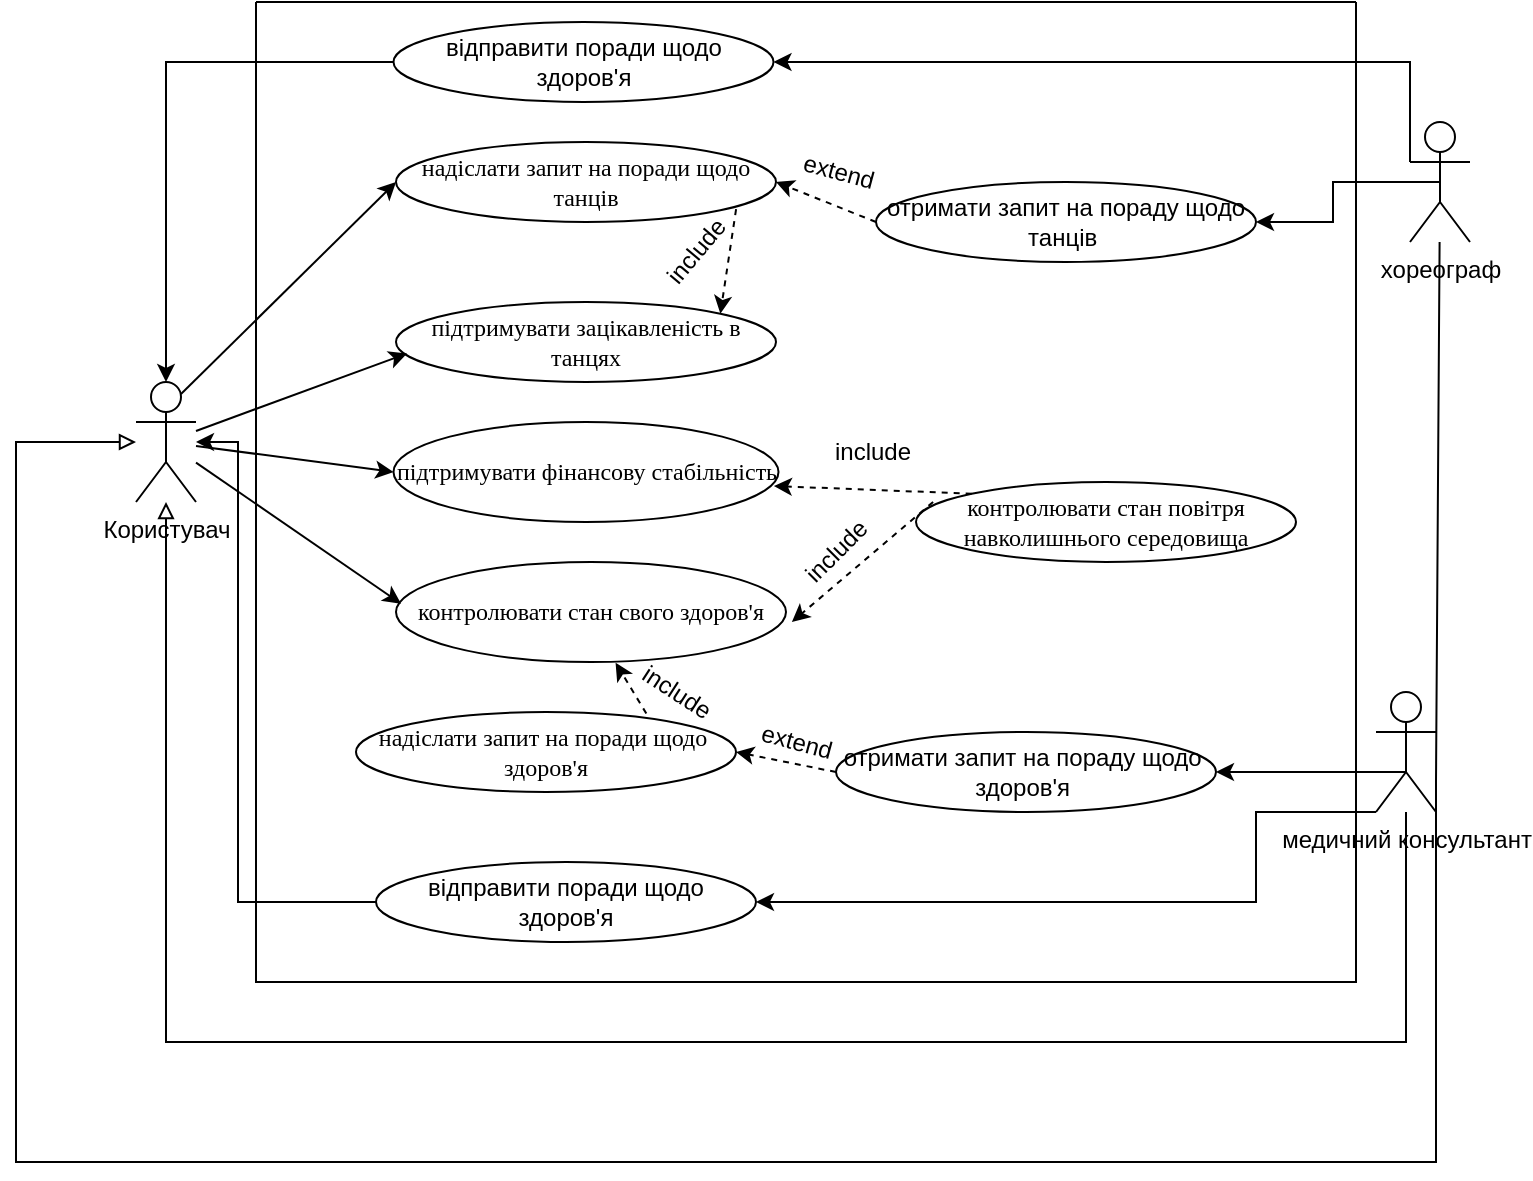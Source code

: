 <mxfile version="21.6.5" type="device">
  <diagram name="Страница — 1" id="wS0a-E_ivv_yOe_8BlFn">
    <mxGraphModel dx="1418" dy="828" grid="1" gridSize="10" guides="1" tooltips="1" connect="1" arrows="1" fold="1" page="1" pageScale="1" pageWidth="827" pageHeight="1169" math="0" shadow="0">
      <root>
        <mxCell id="0" />
        <mxCell id="1" parent="0" />
        <mxCell id="iGe3nFgzR7R-XXRQcmDe-5" value="Користувач" style="shape=umlActor;verticalLabelPosition=bottom;verticalAlign=top;html=1;outlineConnect=0;" parent="1" vertex="1">
          <mxGeometry x="160" y="430" width="30" height="60" as="geometry" />
        </mxCell>
        <mxCell id="iGe3nFgzR7R-XXRQcmDe-6" value="підтримувати зацікавленість в танцях" style="ellipse;whiteSpace=wrap;html=1;fontFamily=Times New Roman;" parent="1" vertex="1">
          <mxGeometry x="290" y="390" width="190" height="40" as="geometry" />
        </mxCell>
        <mxCell id="iGe3nFgzR7R-XXRQcmDe-7" value="підтримувати фінансову стабільність" style="ellipse;whiteSpace=wrap;html=1;fontFamily=Times New Roman;" parent="1" vertex="1">
          <mxGeometry x="288.75" y="450" width="192.5" height="50" as="geometry" />
        </mxCell>
        <mxCell id="iGe3nFgzR7R-XXRQcmDe-8" value="контролювати стан свого здоров&#39;я" style="ellipse;whiteSpace=wrap;html=1;fontFamily=Times New Roman;" parent="1" vertex="1">
          <mxGeometry x="290" y="520" width="195" height="50" as="geometry" />
        </mxCell>
        <mxCell id="iGe3nFgzR7R-XXRQcmDe-9" value="контролювати стан повітря навколишнього середовища" style="ellipse;whiteSpace=wrap;html=1;fontFamily=Times New Roman;" parent="1" vertex="1">
          <mxGeometry x="550" y="480" width="190" height="40" as="geometry" />
        </mxCell>
        <mxCell id="iGe3nFgzR7R-XXRQcmDe-11" value="" style="endArrow=classic;html=1;rounded=0;exitX=0.045;exitY=0.25;exitDx=0;exitDy=0;exitPerimeter=0;entryX=1.015;entryY=0.6;entryDx=0;entryDy=0;entryPerimeter=0;dashed=1;" parent="1" source="iGe3nFgzR7R-XXRQcmDe-9" target="iGe3nFgzR7R-XXRQcmDe-8" edge="1">
          <mxGeometry width="50" height="50" relative="1" as="geometry">
            <mxPoint x="370" y="520" as="sourcePoint" />
            <mxPoint x="420" y="470" as="targetPoint" />
          </mxGeometry>
        </mxCell>
        <mxCell id="iGe3nFgzR7R-XXRQcmDe-12" value="include" style="text;html=1;align=center;verticalAlign=middle;resizable=0;points=[];autosize=1;strokeColor=none;fillColor=none;rotation=-45;" parent="1" vertex="1">
          <mxGeometry x="480" y="500" width="60" height="30" as="geometry" />
        </mxCell>
        <mxCell id="iXEXV5dfRXbn2MsEbvl3-5" style="edgeStyle=orthogonalEdgeStyle;rounded=0;orthogonalLoop=1;jettySize=auto;html=1;exitX=0;exitY=0.333;exitDx=0;exitDy=0;exitPerimeter=0;entryX=1;entryY=0.5;entryDx=0;entryDy=0;" edge="1" parent="1" source="iGe3nFgzR7R-XXRQcmDe-13" target="iXEXV5dfRXbn2MsEbvl3-4">
          <mxGeometry relative="1" as="geometry">
            <Array as="points">
              <mxPoint x="797" y="270" />
            </Array>
          </mxGeometry>
        </mxCell>
        <mxCell id="iXEXV5dfRXbn2MsEbvl3-7" style="edgeStyle=orthogonalEdgeStyle;rounded=0;orthogonalLoop=1;jettySize=auto;html=1;exitX=0.5;exitY=0.5;exitDx=0;exitDy=0;exitPerimeter=0;entryX=1;entryY=0.5;entryDx=0;entryDy=0;" edge="1" parent="1" source="iGe3nFgzR7R-XXRQcmDe-13" target="M6Eo8TPsQsGoYirGPoDh-15">
          <mxGeometry relative="1" as="geometry" />
        </mxCell>
        <mxCell id="iGe3nFgzR7R-XXRQcmDe-13" value="хореограф" style="shape=umlActor;verticalLabelPosition=bottom;verticalAlign=top;html=1;outlineConnect=0;" parent="1" vertex="1">
          <mxGeometry x="797" y="300" width="30" height="60" as="geometry" />
        </mxCell>
        <mxCell id="iGe3nFgzR7R-XXRQcmDe-14" value="" style="endArrow=classic;html=1;rounded=0;entryX=0.029;entryY=0.643;entryDx=0;entryDy=0;entryPerimeter=0;" parent="1" source="iGe3nFgzR7R-XXRQcmDe-5" target="iGe3nFgzR7R-XXRQcmDe-6" edge="1">
          <mxGeometry width="50" height="50" relative="1" as="geometry">
            <mxPoint x="370" y="520" as="sourcePoint" />
            <mxPoint x="420" y="470" as="targetPoint" />
          </mxGeometry>
        </mxCell>
        <mxCell id="iGe3nFgzR7R-XXRQcmDe-15" value="" style="endArrow=classic;html=1;rounded=0;entryX=0;entryY=0.5;entryDx=0;entryDy=0;" parent="1" source="iGe3nFgzR7R-XXRQcmDe-5" target="iGe3nFgzR7R-XXRQcmDe-7" edge="1">
          <mxGeometry width="50" height="50" relative="1" as="geometry">
            <mxPoint x="210" y="520" as="sourcePoint" />
            <mxPoint x="260" y="470" as="targetPoint" />
          </mxGeometry>
        </mxCell>
        <mxCell id="iGe3nFgzR7R-XXRQcmDe-16" value="" style="endArrow=classic;html=1;rounded=0;entryX=0.013;entryY=0.417;entryDx=0;entryDy=0;entryPerimeter=0;" parent="1" source="iGe3nFgzR7R-XXRQcmDe-5" target="iGe3nFgzR7R-XXRQcmDe-8" edge="1">
          <mxGeometry width="50" height="50" relative="1" as="geometry">
            <mxPoint x="370" y="520" as="sourcePoint" />
            <mxPoint x="420" y="470" as="targetPoint" />
          </mxGeometry>
        </mxCell>
        <mxCell id="iGe3nFgzR7R-XXRQcmDe-17" value="надіслати запит на поради щодо танців" style="ellipse;whiteSpace=wrap;html=1;fontFamily=Times New Roman;" parent="1" vertex="1">
          <mxGeometry x="290" y="310" width="190" height="40" as="geometry" />
        </mxCell>
        <mxCell id="iGe3nFgzR7R-XXRQcmDe-23" value="надіслати запит на поради щодо&amp;nbsp; здоров&#39;я" style="ellipse;whiteSpace=wrap;html=1;fontFamily=Times New Roman;" parent="1" vertex="1">
          <mxGeometry x="270" y="595" width="190" height="40" as="geometry" />
        </mxCell>
        <mxCell id="iGe3nFgzR7R-XXRQcmDe-24" value="include" style="text;html=1;align=center;verticalAlign=middle;resizable=0;points=[];autosize=1;strokeColor=none;fillColor=none;rotation=0;" parent="1" vertex="1">
          <mxGeometry x="497.5" y="450" width="60" height="30" as="geometry" />
        </mxCell>
        <mxCell id="iGe3nFgzR7R-XXRQcmDe-27" value="" style="endArrow=classic;html=1;rounded=0;exitX=0;exitY=0;exitDx=0;exitDy=0;entryX=0.988;entryY=0.64;entryDx=0;entryDy=0;entryPerimeter=0;dashed=1;" parent="1" source="iGe3nFgzR7R-XXRQcmDe-9" target="iGe3nFgzR7R-XXRQcmDe-7" edge="1">
          <mxGeometry width="50" height="50" relative="1" as="geometry">
            <mxPoint x="450" y="520" as="sourcePoint" />
            <mxPoint x="500" y="470" as="targetPoint" />
            <Array as="points" />
          </mxGeometry>
        </mxCell>
        <mxCell id="iGe3nFgzR7R-XXRQcmDe-28" value="include" style="text;html=1;align=center;verticalAlign=middle;resizable=0;points=[];autosize=1;strokeColor=none;fillColor=none;rotation=33;" parent="1" vertex="1">
          <mxGeometry x="400" y="570" width="60" height="30" as="geometry" />
        </mxCell>
        <mxCell id="iGe3nFgzR7R-XXRQcmDe-31" value="" style="endArrow=block;html=1;rounded=0;endFill=0;" parent="1" source="iGe3nFgzR7R-XXRQcmDe-13" target="iGe3nFgzR7R-XXRQcmDe-5" edge="1">
          <mxGeometry width="50" height="50" relative="1" as="geometry">
            <mxPoint x="450" y="500" as="sourcePoint" />
            <mxPoint x="160" y="630" as="targetPoint" />
            <Array as="points">
              <mxPoint x="810" y="630" />
              <mxPoint x="810" y="740" />
              <mxPoint x="810" y="820" />
              <mxPoint x="480" y="820" />
              <mxPoint x="310" y="820" />
              <mxPoint x="190" y="820" />
              <mxPoint x="100" y="820" />
              <mxPoint x="100" y="740" />
              <mxPoint x="100" y="600" />
              <mxPoint x="100" y="510" />
              <mxPoint x="100" y="460" />
            </Array>
          </mxGeometry>
        </mxCell>
        <mxCell id="M6Eo8TPsQsGoYirGPoDh-1" value="" style="endArrow=classic;html=1;rounded=0;entryX=0;entryY=0.5;entryDx=0;entryDy=0;exitX=0.75;exitY=0.1;exitDx=0;exitDy=0;exitPerimeter=0;" parent="1" source="iGe3nFgzR7R-XXRQcmDe-5" target="iGe3nFgzR7R-XXRQcmDe-17" edge="1">
          <mxGeometry width="50" height="50" relative="1" as="geometry">
            <mxPoint x="200" y="464" as="sourcePoint" />
            <mxPoint x="306" y="426" as="targetPoint" />
          </mxGeometry>
        </mxCell>
        <mxCell id="M6Eo8TPsQsGoYirGPoDh-3" value="" style="endArrow=classic;html=1;rounded=0;exitX=0.895;exitY=0.84;exitDx=0;exitDy=0;entryX=1;entryY=0;entryDx=0;entryDy=0;dashed=1;exitPerimeter=0;" parent="1" source="iGe3nFgzR7R-XXRQcmDe-17" target="iGe3nFgzR7R-XXRQcmDe-6" edge="1">
          <mxGeometry width="50" height="50" relative="1" as="geometry">
            <mxPoint x="550" y="517" as="sourcePoint" />
            <mxPoint x="492" y="551" as="targetPoint" />
          </mxGeometry>
        </mxCell>
        <mxCell id="M6Eo8TPsQsGoYirGPoDh-4" value="include" style="text;html=1;align=center;verticalAlign=middle;resizable=0;points=[];autosize=1;strokeColor=none;fillColor=none;rotation=-50;" parent="1" vertex="1">
          <mxGeometry x="410" y="350" width="60" height="30" as="geometry" />
        </mxCell>
        <mxCell id="M6Eo8TPsQsGoYirGPoDh-12" style="edgeStyle=orthogonalEdgeStyle;rounded=0;orthogonalLoop=1;jettySize=auto;html=1;endArrow=block;endFill=0;" parent="1" source="M6Eo8TPsQsGoYirGPoDh-6" target="iGe3nFgzR7R-XXRQcmDe-5" edge="1">
          <mxGeometry relative="1" as="geometry">
            <Array as="points">
              <mxPoint x="795" y="760" />
              <mxPoint x="175" y="760" />
            </Array>
          </mxGeometry>
        </mxCell>
        <mxCell id="iXEXV5dfRXbn2MsEbvl3-2" style="edgeStyle=orthogonalEdgeStyle;rounded=0;orthogonalLoop=1;jettySize=auto;html=1;exitX=0;exitY=1;exitDx=0;exitDy=0;exitPerimeter=0;entryX=1;entryY=0.5;entryDx=0;entryDy=0;" edge="1" parent="1" source="M6Eo8TPsQsGoYirGPoDh-6" target="iXEXV5dfRXbn2MsEbvl3-1">
          <mxGeometry relative="1" as="geometry">
            <Array as="points">
              <mxPoint x="720" y="645" />
              <mxPoint x="720" y="690" />
            </Array>
          </mxGeometry>
        </mxCell>
        <mxCell id="iXEXV5dfRXbn2MsEbvl3-9" style="edgeStyle=orthogonalEdgeStyle;rounded=0;orthogonalLoop=1;jettySize=auto;html=1;exitX=0.5;exitY=0.5;exitDx=0;exitDy=0;exitPerimeter=0;entryX=1;entryY=0.5;entryDx=0;entryDy=0;" edge="1" parent="1" source="M6Eo8TPsQsGoYirGPoDh-6" target="M6Eo8TPsQsGoYirGPoDh-14">
          <mxGeometry relative="1" as="geometry">
            <Array as="points">
              <mxPoint x="795" y="625" />
            </Array>
          </mxGeometry>
        </mxCell>
        <mxCell id="M6Eo8TPsQsGoYirGPoDh-6" value="медичний консультант" style="shape=umlActor;verticalLabelPosition=bottom;verticalAlign=top;html=1;outlineConnect=0;" parent="1" vertex="1">
          <mxGeometry x="780" y="585" width="30" height="60" as="geometry" />
        </mxCell>
        <mxCell id="M6Eo8TPsQsGoYirGPoDh-7" value="" style="endArrow=classic;html=1;rounded=0;exitX=0.764;exitY=0.019;exitDx=0;exitDy=0;entryX=0.563;entryY=1.007;entryDx=0;entryDy=0;entryPerimeter=0;dashed=1;exitPerimeter=0;" parent="1" source="iGe3nFgzR7R-XXRQcmDe-23" target="iGe3nFgzR7R-XXRQcmDe-8" edge="1">
          <mxGeometry width="50" height="50" relative="1" as="geometry">
            <mxPoint x="582" y="479" as="sourcePoint" />
            <mxPoint x="489" y="492" as="targetPoint" />
            <Array as="points" />
          </mxGeometry>
        </mxCell>
        <mxCell id="M6Eo8TPsQsGoYirGPoDh-14" value="отримати запит на пораду щодо&amp;nbsp;&lt;br&gt;здоров&#39;я&amp;nbsp;" style="ellipse;whiteSpace=wrap;html=1;" parent="1" vertex="1">
          <mxGeometry x="510" y="605" width="190" height="40" as="geometry" />
        </mxCell>
        <mxCell id="M6Eo8TPsQsGoYirGPoDh-15" value="отримати запит на пораду щодо танців&amp;nbsp;" style="ellipse;whiteSpace=wrap;html=1;" parent="1" vertex="1">
          <mxGeometry x="530" y="330" width="190" height="40" as="geometry" />
        </mxCell>
        <mxCell id="M6Eo8TPsQsGoYirGPoDh-18" value="extend" style="text;html=1;align=center;verticalAlign=middle;resizable=0;points=[];autosize=1;strokeColor=none;fillColor=none;rotation=15;" parent="1" vertex="1">
          <mxGeometry x="481.25" y="310" width="60" height="30" as="geometry" />
        </mxCell>
        <mxCell id="M6Eo8TPsQsGoYirGPoDh-22" value="extend" style="text;html=1;align=center;verticalAlign=middle;resizable=0;points=[];autosize=1;strokeColor=none;fillColor=none;rotation=15;" parent="1" vertex="1">
          <mxGeometry x="460" y="595" width="60" height="30" as="geometry" />
        </mxCell>
        <mxCell id="M6Eo8TPsQsGoYirGPoDh-24" value="" style="endArrow=classic;html=1;rounded=0;exitX=0;exitY=0.5;exitDx=0;exitDy=0;entryX=1;entryY=0.5;entryDx=0;entryDy=0;dashed=1;" parent="1" source="M6Eo8TPsQsGoYirGPoDh-15" target="iGe3nFgzR7R-XXRQcmDe-17" edge="1">
          <mxGeometry width="50" height="50" relative="1" as="geometry">
            <mxPoint x="500" y="345" as="sourcePoint" />
            <mxPoint x="550" y="360" as="targetPoint" />
            <Array as="points" />
          </mxGeometry>
        </mxCell>
        <mxCell id="M6Eo8TPsQsGoYirGPoDh-25" value="" style="endArrow=classic;html=1;rounded=0;exitX=0;exitY=0.5;exitDx=0;exitDy=0;entryX=1;entryY=0.5;entryDx=0;entryDy=0;dashed=1;" parent="1" source="M6Eo8TPsQsGoYirGPoDh-14" target="iGe3nFgzR7R-XXRQcmDe-23" edge="1">
          <mxGeometry width="50" height="50" relative="1" as="geometry">
            <mxPoint x="510" y="355" as="sourcePoint" />
            <mxPoint x="560" y="370" as="targetPoint" />
            <Array as="points" />
          </mxGeometry>
        </mxCell>
        <mxCell id="iXEXV5dfRXbn2MsEbvl3-3" style="edgeStyle=orthogonalEdgeStyle;rounded=0;orthogonalLoop=1;jettySize=auto;html=1;" edge="1" parent="1" source="iXEXV5dfRXbn2MsEbvl3-1" target="iGe3nFgzR7R-XXRQcmDe-5">
          <mxGeometry relative="1" as="geometry">
            <mxPoint x="210" y="510" as="targetPoint" />
            <Array as="points">
              <mxPoint x="211" y="690" />
              <mxPoint x="211" y="460" />
            </Array>
          </mxGeometry>
        </mxCell>
        <mxCell id="iXEXV5dfRXbn2MsEbvl3-6" style="edgeStyle=orthogonalEdgeStyle;rounded=0;orthogonalLoop=1;jettySize=auto;html=1;entryX=0.5;entryY=0;entryDx=0;entryDy=0;entryPerimeter=0;" edge="1" parent="1" source="iXEXV5dfRXbn2MsEbvl3-4" target="iGe3nFgzR7R-XXRQcmDe-5">
          <mxGeometry relative="1" as="geometry" />
        </mxCell>
        <mxCell id="iXEXV5dfRXbn2MsEbvl3-4" value="відправити поради щодо здоров&#39;я" style="ellipse;whiteSpace=wrap;html=1;" vertex="1" parent="1">
          <mxGeometry x="288.75" y="250" width="190" height="40" as="geometry" />
        </mxCell>
        <mxCell id="iXEXV5dfRXbn2MsEbvl3-8" value="" style="swimlane;startSize=0;" vertex="1" parent="1">
          <mxGeometry x="220" y="240" width="550" height="490" as="geometry" />
        </mxCell>
        <mxCell id="iXEXV5dfRXbn2MsEbvl3-1" value="відправити поради щодо здоров&#39;я" style="ellipse;whiteSpace=wrap;html=1;" vertex="1" parent="iXEXV5dfRXbn2MsEbvl3-8">
          <mxGeometry x="60" y="430" width="190" height="40" as="geometry" />
        </mxCell>
      </root>
    </mxGraphModel>
  </diagram>
</mxfile>
